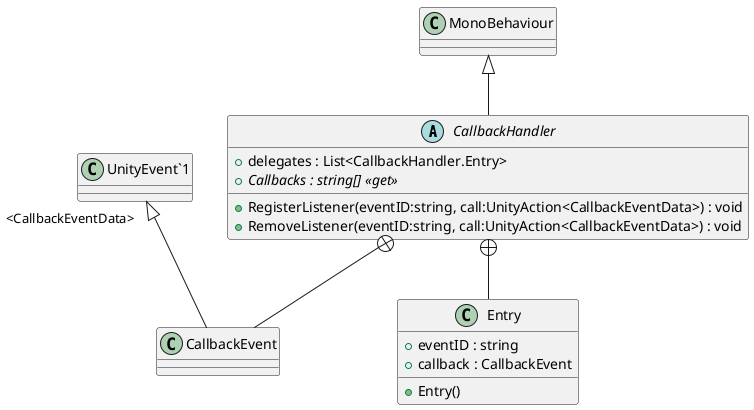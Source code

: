 @startuml
abstract class CallbackHandler {
    + delegates : List<CallbackHandler.Entry>
    + {abstract} Callbacks : string[] <<get>>
    + RegisterListener(eventID:string, call:UnityAction<CallbackEventData>) : void
    + RemoveListener(eventID:string, call:UnityAction<CallbackEventData>) : void
}
class Entry {
    + eventID : string
    + callback : CallbackEvent
    + Entry()
}
class CallbackEvent {
}
MonoBehaviour <|-- CallbackHandler
CallbackHandler +-- Entry
CallbackHandler +-- CallbackEvent
"UnityEvent`1" "<CallbackEventData>" <|-- CallbackEvent
@enduml
